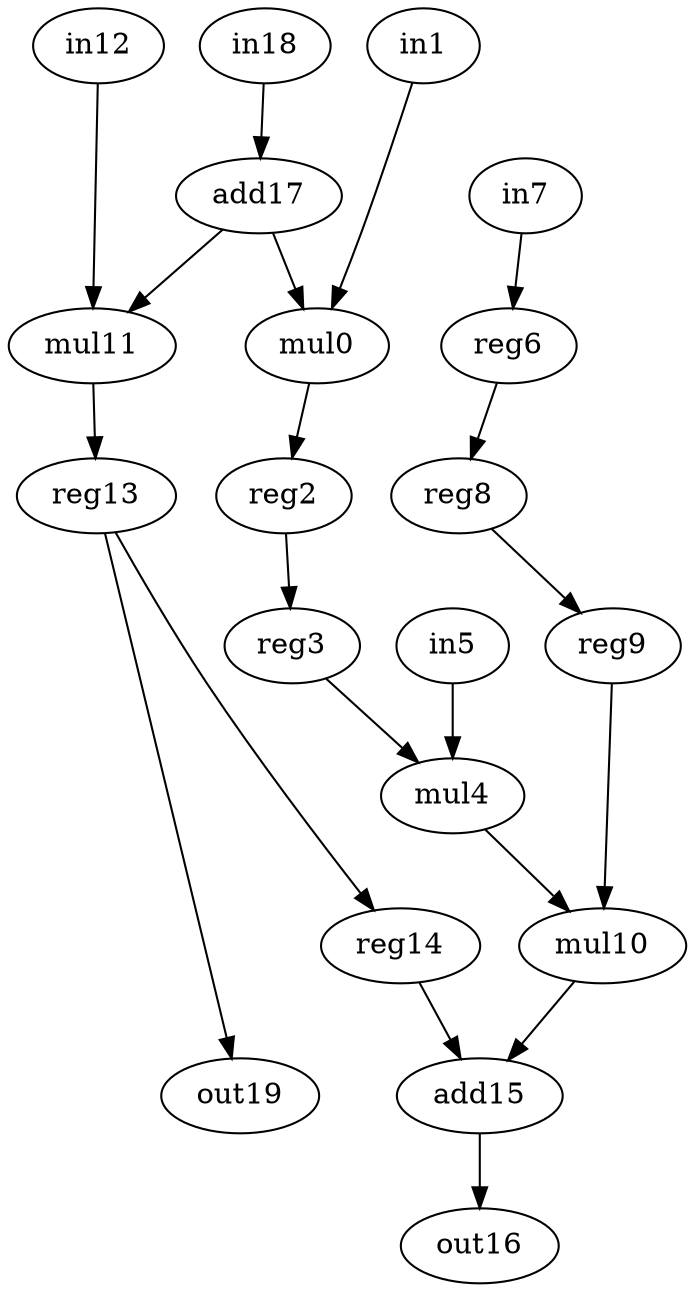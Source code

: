 digraph g {
0 [label = mul0;op = mul;]
1 [label = in1;op = in;]
2 [label = mul10;op = mul;]
3 [label = mul11;op = mul;]
4 [label = in12;op = in;]
5 [label = reg13;op = reg;]
6 [label = reg14;op = reg;]
7 [label = add15;op = add;]
8 [label = out16;op = out;]
9 [label = add17;op = addi;value = 2;]
10 [label = in18;op = in;]
11 [label = out19;op = out;]
12 [label = reg2;op = reg;]
13 [label = reg3;op = reg;]
14 [label = mul4;op = mul;]
15 [label = in5;op = in;]
16 [label = reg6;op = reg;]
17 [label = in7;op = in;]
18 [label = reg8;op = reg;]
19 [label = reg9;op = reg;]
7 -> 8 [port=0; weight=0;]
6 -> 7 [port=0; weight=0;]
5 -> 6 [port=0; weight=0;]
5 -> 11 [port=0; weight=0;]
3 -> 5 [port=0; weight=0;]
4 -> 3 [port=0; weight=0;]
9 -> 3 [port=1; weight=0;]
9 -> 0 [port=0; weight=0;]
1 -> 0 [port=1; weight=0;]
0 -> 12 [port=0; weight=0;]
12 -> 13 [port=0; weight=0;]
13 -> 14 [port=0; weight=0;]
15 -> 14 [port=1; weight=1;]
14 -> 2 [port=0; weight=0;]
19 -> 2 [port=1; weight=0;]
18 -> 19 [port=0; weight=0;]
16 -> 18 [port=0; weight=0;]
17 -> 16 [port=0; weight=0;]
2 -> 7 [port=1; weight=0;]
10 -> 9 [port=0; weight=0;]
}
